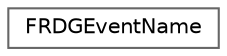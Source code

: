 digraph "Graphical Class Hierarchy"
{
 // INTERACTIVE_SVG=YES
 // LATEX_PDF_SIZE
  bgcolor="transparent";
  edge [fontname=Helvetica,fontsize=10,labelfontname=Helvetica,labelfontsize=10];
  node [fontname=Helvetica,fontsize=10,shape=box,height=0.2,width=0.4];
  rankdir="LR";
  Node0 [id="Node000000",label="FRDGEventName",height=0.2,width=0.4,color="grey40", fillcolor="white", style="filled",URL="$d9/d25/classFRDGEventName.html",tooltip="Stores a GPU event name for the render graph."];
}
